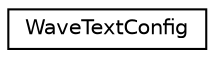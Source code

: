 digraph "Graphical Class Hierarchy"
{
 // LATEX_PDF_SIZE
  edge [fontname="Helvetica",fontsize="10",labelfontname="Helvetica",labelfontsize="10"];
  node [fontname="Helvetica",fontsize="10",shape=record];
  rankdir="LR";
  Node0 [label="WaveTextConfig",height=0.2,width=0.4,color="black", fillcolor="white", style="filled",URL="$structWaveTextConfig.html",tooltip=" "];
}
